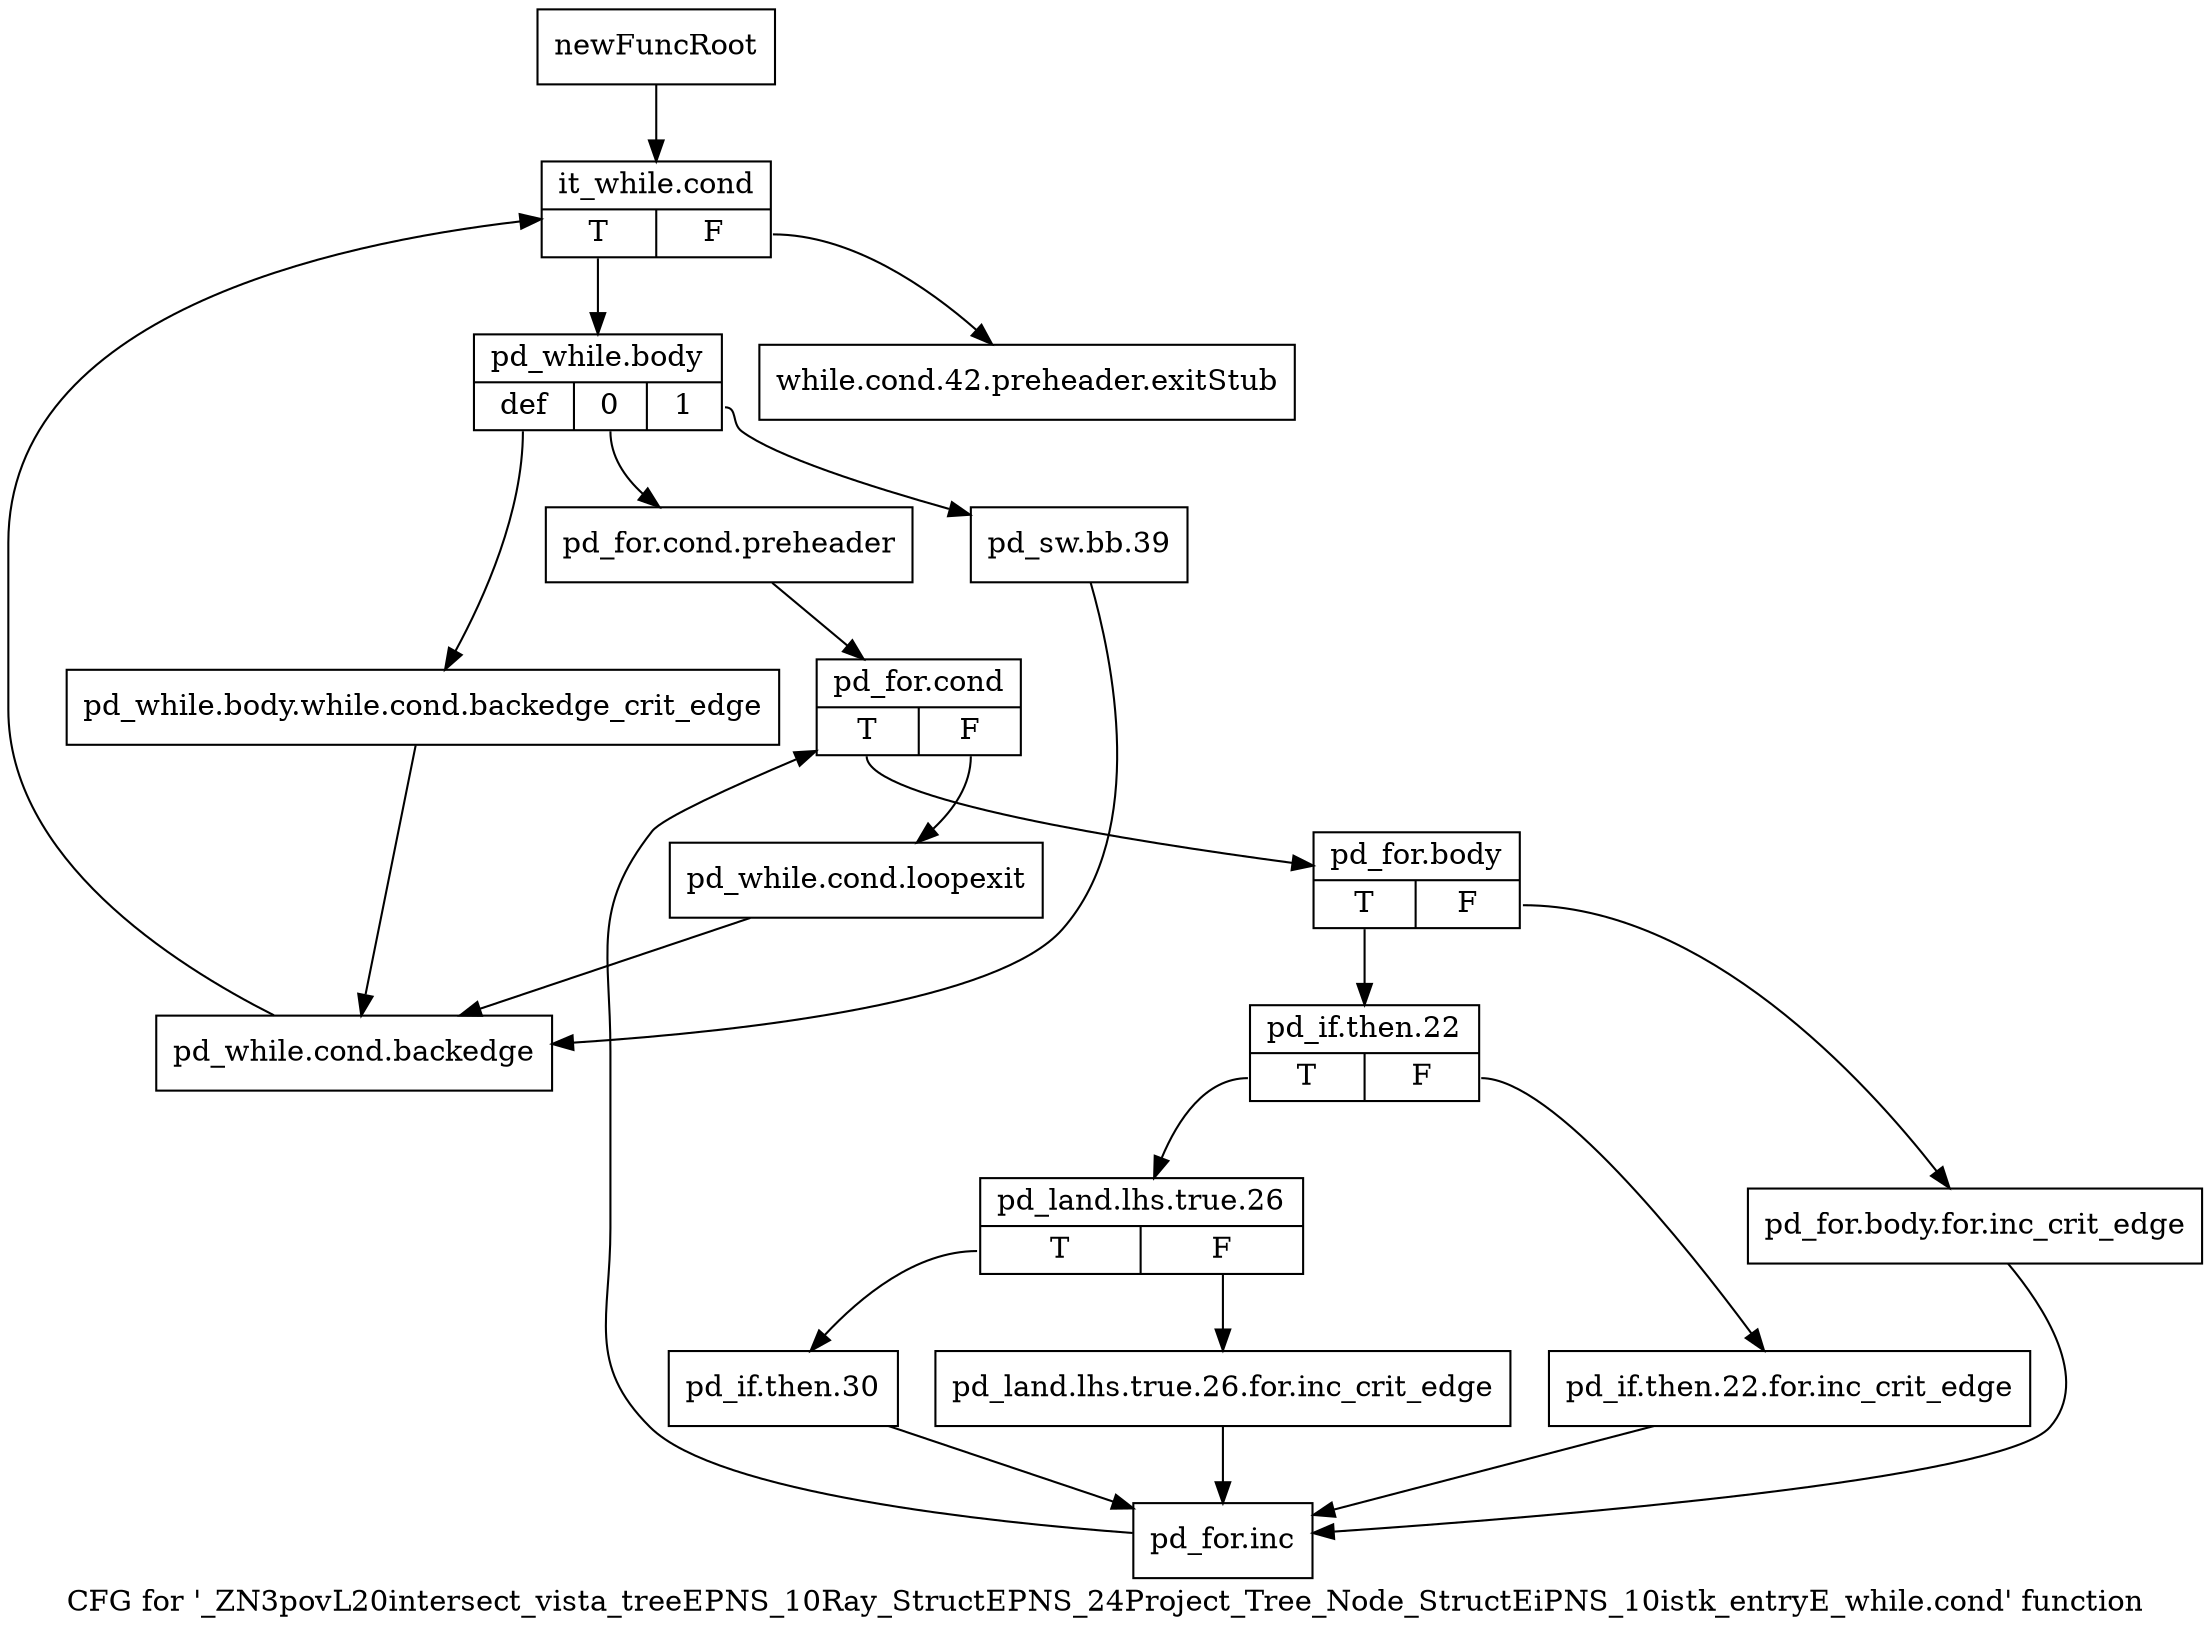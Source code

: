 digraph "CFG for '_ZN3povL20intersect_vista_treeEPNS_10Ray_StructEPNS_24Project_Tree_Node_StructEiPNS_10istk_entryE_while.cond' function" {
	label="CFG for '_ZN3povL20intersect_vista_treeEPNS_10Ray_StructEPNS_24Project_Tree_Node_StructEiPNS_10istk_entryE_while.cond' function";

	Node0x2dcf5e0 [shape=record,label="{newFuncRoot}"];
	Node0x2dcf5e0 -> Node0x2dd3e70;
	Node0x2dd3e20 [shape=record,label="{while.cond.42.preheader.exitStub}"];
	Node0x2dd3e70 [shape=record,label="{it_while.cond|{<s0>T|<s1>F}}"];
	Node0x2dd3e70:s0 -> Node0x2dd3ec0;
	Node0x2dd3e70:s1 -> Node0x2dd3e20;
	Node0x2dd3ec0 [shape=record,label="{pd_while.body|{<s0>def|<s1>0|<s2>1}}"];
	Node0x2dd3ec0:s0 -> Node0x2dd42d0;
	Node0x2dd3ec0:s1 -> Node0x2dd3f60;
	Node0x2dd3ec0:s2 -> Node0x2dd3f10;
	Node0x2dd3f10 [shape=record,label="{pd_sw.bb.39}"];
	Node0x2dd3f10 -> Node0x2dd4320;
	Node0x2dd3f60 [shape=record,label="{pd_for.cond.preheader}"];
	Node0x2dd3f60 -> Node0x2dd3fb0;
	Node0x2dd3fb0 [shape=record,label="{pd_for.cond|{<s0>T|<s1>F}}"];
	Node0x2dd3fb0:s0 -> Node0x2dd4050;
	Node0x2dd3fb0:s1 -> Node0x2dd4000;
	Node0x2dd4000 [shape=record,label="{pd_while.cond.loopexit}"];
	Node0x2dd4000 -> Node0x2dd4320;
	Node0x2dd4050 [shape=record,label="{pd_for.body|{<s0>T|<s1>F}}"];
	Node0x2dd4050:s0 -> Node0x2dd40f0;
	Node0x2dd4050:s1 -> Node0x2dd40a0;
	Node0x2dd40a0 [shape=record,label="{pd_for.body.for.inc_crit_edge}"];
	Node0x2dd40a0 -> Node0x2dd4280;
	Node0x2dd40f0 [shape=record,label="{pd_if.then.22|{<s0>T|<s1>F}}"];
	Node0x2dd40f0:s0 -> Node0x2dd4190;
	Node0x2dd40f0:s1 -> Node0x2dd4140;
	Node0x2dd4140 [shape=record,label="{pd_if.then.22.for.inc_crit_edge}"];
	Node0x2dd4140 -> Node0x2dd4280;
	Node0x2dd4190 [shape=record,label="{pd_land.lhs.true.26|{<s0>T|<s1>F}}"];
	Node0x2dd4190:s0 -> Node0x2dd4230;
	Node0x2dd4190:s1 -> Node0x2dd41e0;
	Node0x2dd41e0 [shape=record,label="{pd_land.lhs.true.26.for.inc_crit_edge}"];
	Node0x2dd41e0 -> Node0x2dd4280;
	Node0x2dd4230 [shape=record,label="{pd_if.then.30}"];
	Node0x2dd4230 -> Node0x2dd4280;
	Node0x2dd4280 [shape=record,label="{pd_for.inc}"];
	Node0x2dd4280 -> Node0x2dd3fb0;
	Node0x2dd42d0 [shape=record,label="{pd_while.body.while.cond.backedge_crit_edge}"];
	Node0x2dd42d0 -> Node0x2dd4320;
	Node0x2dd4320 [shape=record,label="{pd_while.cond.backedge}"];
	Node0x2dd4320 -> Node0x2dd3e70;
}
